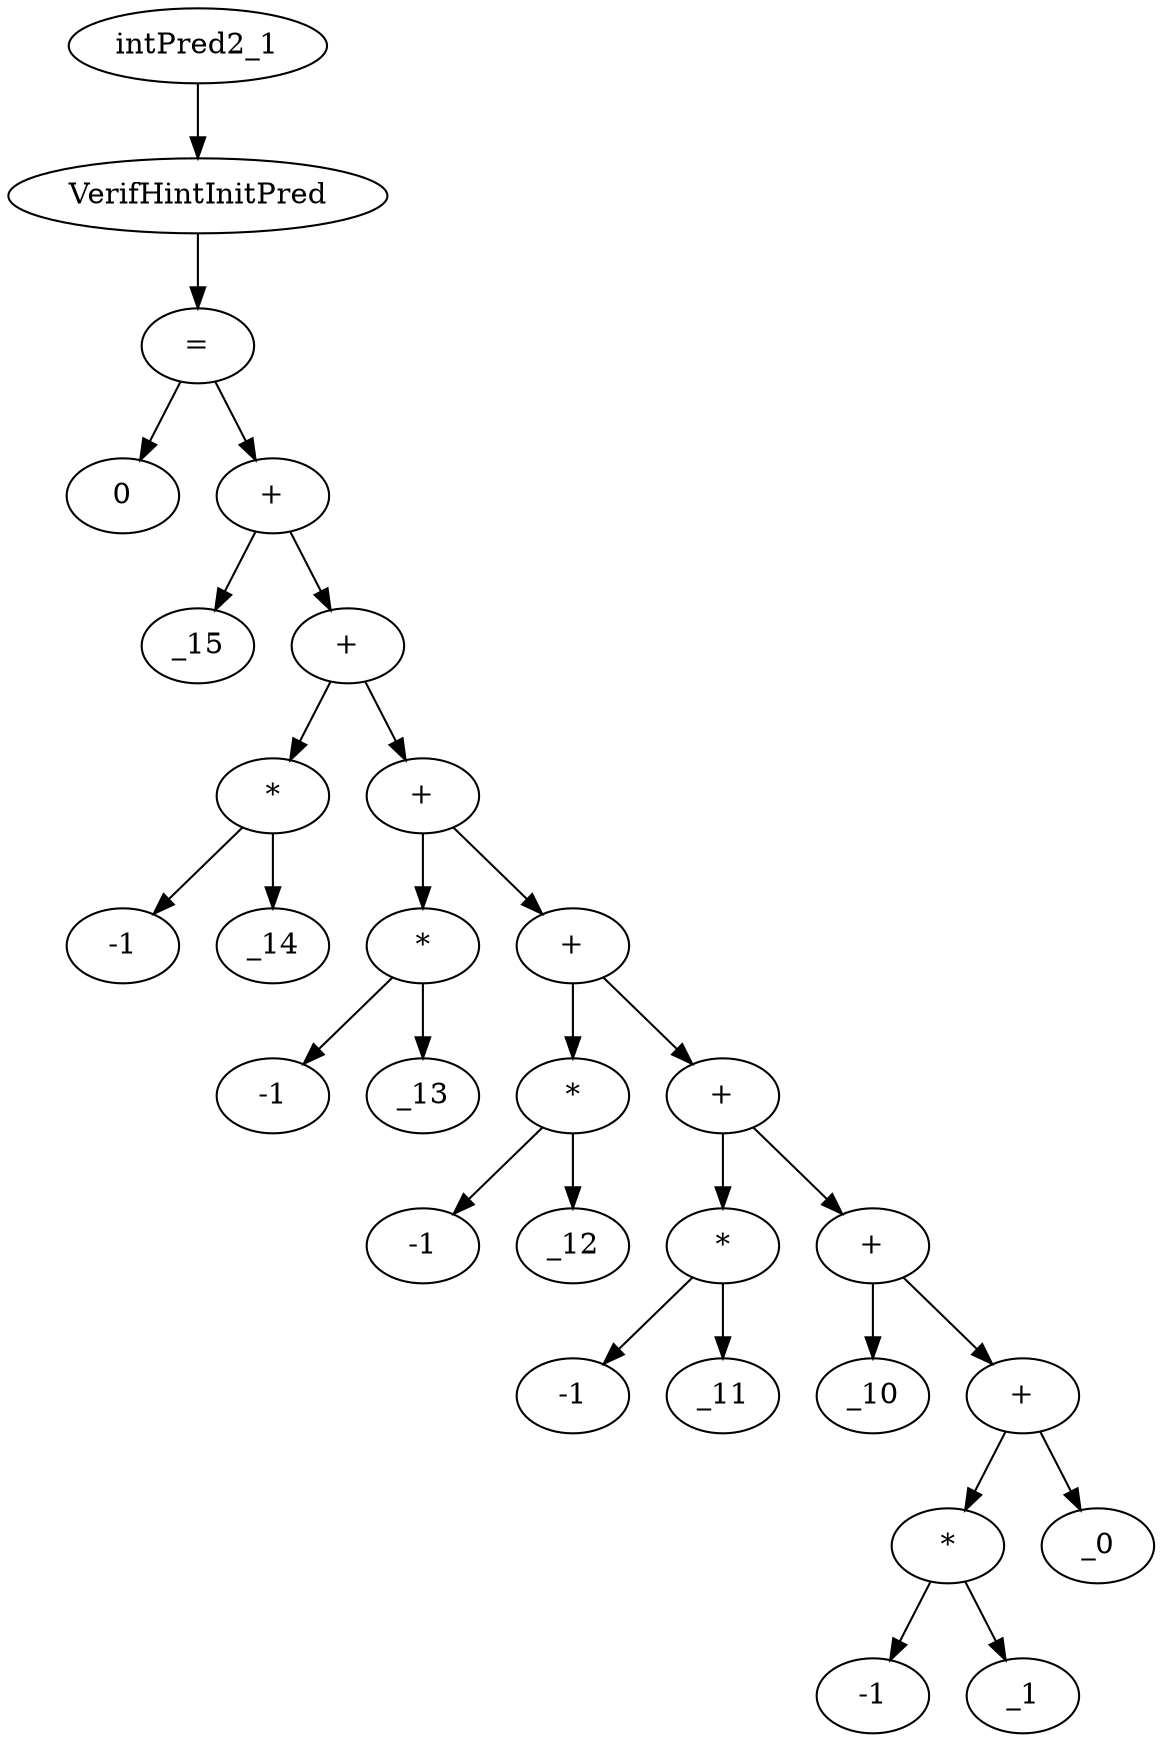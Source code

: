 digraph dag {
0 [label="intPred2_1"];
1 [label="VerifHintInitPred"];
2 [label="="];
3 [label="0"];
4 [label="+"];
5 [label="_15"];
6 [label="+"];
7 [label="*"];
8 [label="-1"];
9 [label="_14"];
10 [label="+"];
11 [label="*"];
12 [label="-1"];
13 [label="_13"];
14 [label="+"];
15 [label="*"];
16 [label="-1"];
17 [label="_12"];
18 [label="+"];
19 [label="*"];
20 [label="-1"];
21 [label="_11"];
22 [label="+"];
23 [label="_10"];
24 [label="+"];
25 [label="*"];
26 [label="-1"];
27 [label="_1"];
28 [label="_0"];
"0" -> "1"[label=""]
"1" -> "2"[label=""]
"2" -> "4"[label=""]
"2" -> "3"[label=""]
"4" -> "6"[label=""]
"4" -> "5"[label=""]
"6" -> "7"[label=""]
"6" -> "10"[label=""]
"7" -> "9"[label=""]
"7" -> "8"[label=""]
"10" -> "11"[label=""]
"10" -> "14"[label=""]
"11" -> "13"[label=""]
"11" -> "12"[label=""]
"14" -> "15"[label=""]
"14" -> "18"[label=""]
"15" -> "17"[label=""]
"15" -> "16"[label=""]
"18" -> "19"[label=""]
"18" -> "22"[label=""]
"19" -> "21"[label=""]
"19" -> "20"[label=""]
"22" -> "24"[label=""]
"22" -> "23"[label=""]
"24" -> "25"[label=""]
"24" -> "28"[label=""]
"25" -> "27"[label=""]
"25" -> "26"[label=""]
}
